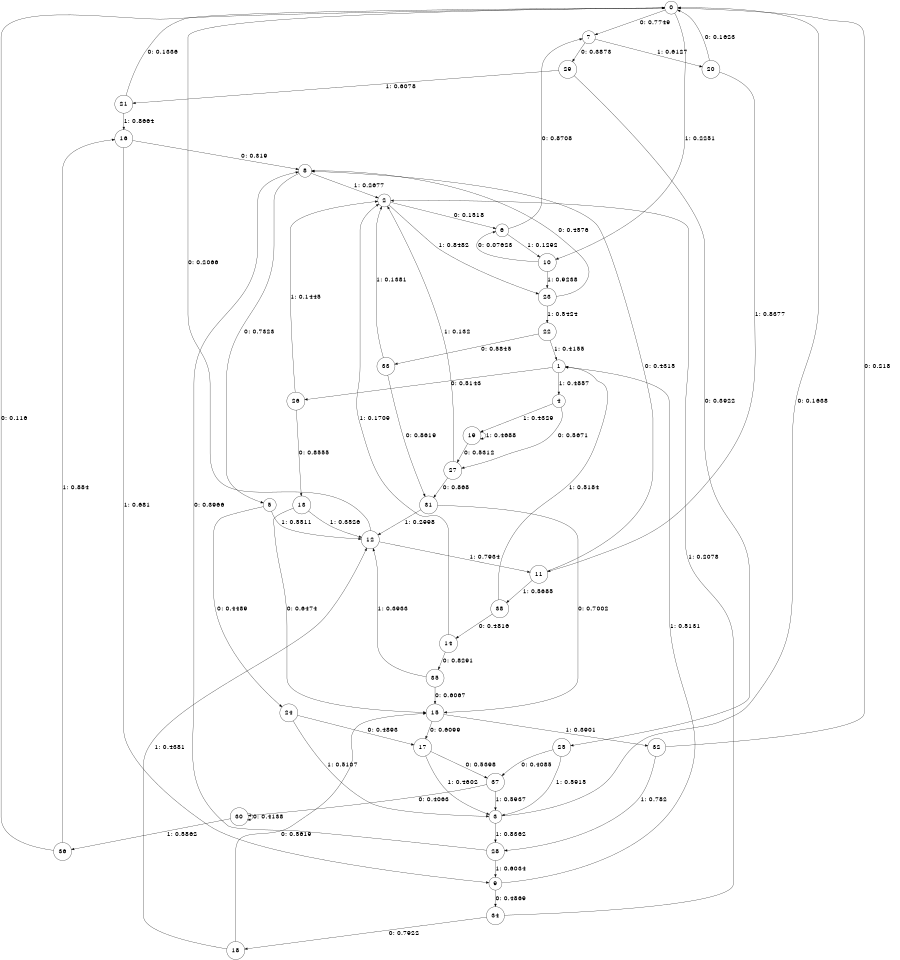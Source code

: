 digraph "ch2randomL8" {
size = "6,8.5";
ratio = "fill";
node [shape = circle];
node [fontsize = 24];
edge [fontsize = 24];
0 -> 7 [label = "0: 0.7749   "];
0 -> 10 [label = "1: 0.2251   "];
1 -> 26 [label = "0: 0.5143   "];
1 -> 4 [label = "1: 0.4857   "];
2 -> 6 [label = "0: 0.1518   "];
2 -> 23 [label = "1: 0.8482   "];
3 -> 0 [label = "0: 0.1638   "];
3 -> 28 [label = "1: 0.8362   "];
4 -> 27 [label = "0: 0.5671   "];
4 -> 19 [label = "1: 0.4329   "];
5 -> 24 [label = "0: 0.4489   "];
5 -> 12 [label = "1: 0.5511   "];
6 -> 7 [label = "0: 0.8708   "];
6 -> 10 [label = "1: 0.1292   "];
7 -> 29 [label = "0: 0.3873   "];
7 -> 20 [label = "1: 0.6127   "];
8 -> 5 [label = "0: 0.7323   "];
8 -> 2 [label = "1: 0.2677   "];
9 -> 34 [label = "0: 0.4869   "];
9 -> 1 [label = "1: 0.5131   "];
10 -> 6 [label = "0: 0.07623  "];
10 -> 23 [label = "1: 0.9238   "];
11 -> 8 [label = "0: 0.4315   "];
11 -> 38 [label = "1: 0.5685   "];
12 -> 0 [label = "0: 0.2066   "];
12 -> 11 [label = "1: 0.7934   "];
13 -> 15 [label = "0: 0.6474   "];
13 -> 12 [label = "1: 0.3526   "];
14 -> 35 [label = "0: 0.8291   "];
14 -> 2 [label = "1: 0.1709   "];
15 -> 17 [label = "0: 0.6099   "];
15 -> 32 [label = "1: 0.3901   "];
16 -> 8 [label = "0: 0.319    "];
16 -> 9 [label = "1: 0.681    "];
17 -> 37 [label = "0: 0.5398   "];
17 -> 3 [label = "1: 0.4602   "];
18 -> 15 [label = "0: 0.5619   "];
18 -> 12 [label = "1: 0.4381   "];
19 -> 27 [label = "0: 0.5312   "];
19 -> 19 [label = "1: 0.4688   "];
20 -> 0 [label = "0: 0.1623   "];
20 -> 11 [label = "1: 0.8377   "];
21 -> 0 [label = "0: 0.1336   "];
21 -> 16 [label = "1: 0.8664   "];
22 -> 33 [label = "0: 0.5845   "];
22 -> 1 [label = "1: 0.4155   "];
23 -> 8 [label = "0: 0.4576   "];
23 -> 22 [label = "1: 0.5424   "];
24 -> 17 [label = "0: 0.4893   "];
24 -> 3 [label = "1: 0.5107   "];
25 -> 37 [label = "0: 0.4085   "];
25 -> 3 [label = "1: 0.5915   "];
26 -> 13 [label = "0: 0.8555   "];
26 -> 2 [label = "1: 0.1445   "];
27 -> 31 [label = "0: 0.868    "];
27 -> 2 [label = "1: 0.132    "];
28 -> 8 [label = "0: 0.3966   "];
28 -> 9 [label = "1: 0.6034   "];
29 -> 25 [label = "0: 0.3922   "];
29 -> 21 [label = "1: 0.6078   "];
30 -> 30 [label = "0: 0.4138   "];
30 -> 36 [label = "1: 0.5862   "];
31 -> 15 [label = "0: 0.7002   "];
31 -> 12 [label = "1: 0.2998   "];
32 -> 0 [label = "0: 0.218    "];
32 -> 28 [label = "1: 0.782    "];
33 -> 31 [label = "0: 0.8619   "];
33 -> 2 [label = "1: 0.1381   "];
34 -> 18 [label = "0: 0.7922   "];
34 -> 2 [label = "1: 0.2078   "];
35 -> 15 [label = "0: 0.6067   "];
35 -> 12 [label = "1: 0.3933   "];
36 -> 0 [label = "0: 0.116    "];
36 -> 16 [label = "1: 0.884    "];
37 -> 30 [label = "0: 0.4063   "];
37 -> 3 [label = "1: 0.5937   "];
38 -> 14 [label = "0: 0.4816   "];
38 -> 1 [label = "1: 0.5184   "];
}